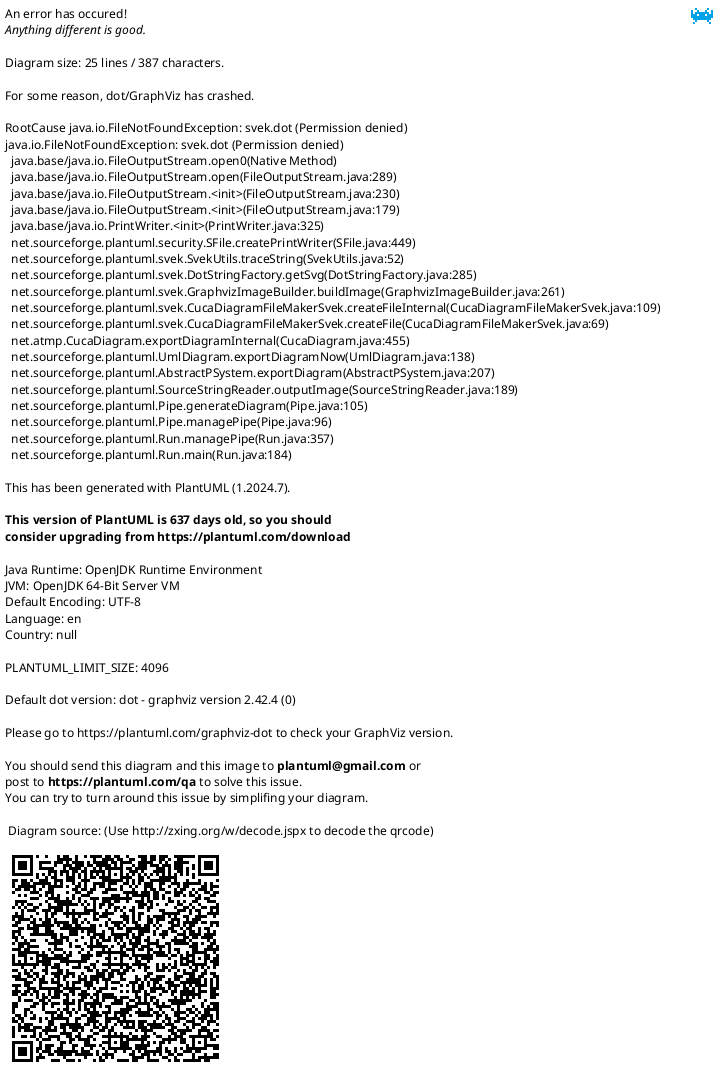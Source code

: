 {
  "sha1": "omgll875gj98kikph01webqsz7g1sem",
  "insertion": {
    "when": "2024-06-04T17:28:40.013Z",
    "url": "https://github.com/DrMarkusVoss/pumla/tree/main/test/examples/simple/ports",
    "user": "plantuml@gmail.com"
  }
}
@startuml
!pragma svek_trace on


component "Temperature Sensor" as tempSensor <<block>> {
    note as tempSensor_TVs
        1some tagged value table
        would be here
        usually.
    end note

    portin in1withalongname
    portin in2withalongname
    
    portout out1withalongname
    portout out2withalongname

}

note bottom of tempSensor
2note bottom
end note


@enduml
